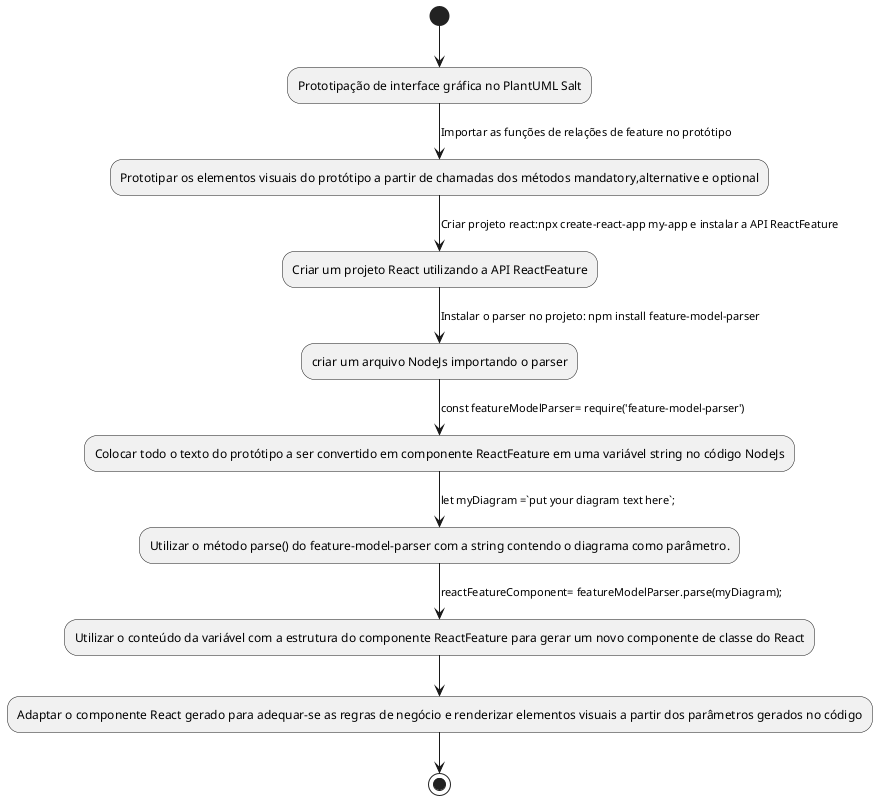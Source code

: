 @startuml

(*) --> "Prototipação de interface gráfica no PlantUML Salt"
-->[Importar as funções de relações de feature no protótipo] "Prototipar os elementos visuais do protótipo a partir de chamadas dos métodos mandatory,alternative e optional"
-->[Criar projeto react:npx create-react-app my-app e instalar a API ReactFeature] "Criar um projeto React utilizando a API ReactFeature"
--> [Instalar o parser no projeto: npm install feature-model-parser] "criar um arquivo NodeJs importando o parser"
--> [const featureModelParser= require('feature-model-parser')]"Colocar todo o texto do protótipo a ser convertido em componente ReactFeature em uma variável string no código NodeJs"
-->[let myDiagram =`put your diagram text here`;]"Utilizar o método parse() do feature-model-parser com a string contendo o diagrama como parâmetro."
-->[reactFeatureComponent= featureModelParser.parse(myDiagram);]"Utilizar o conteúdo da variável com a estrutura do componente ReactFeature para gerar um novo componente de classe do React"
-->"Adaptar o componente React gerado para adequar-se as regras de negócio e renderizar elementos visuais a partir dos parâmetros gerados no código"
-->(*)

@enduml